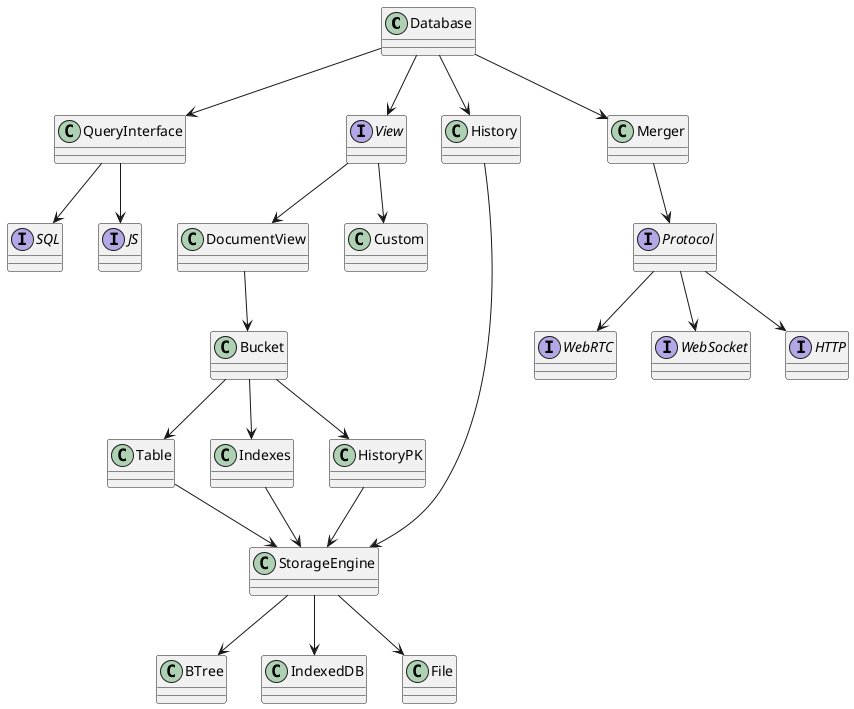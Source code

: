 @startuml
class Database
class QueryInterface
interface SQL
interface JS
interface View
class DocumentView
class Bucket
class Table
class Indexes
class HistoryPK
class StorageEngine
class BTree
class IndexedDB
class File
class History
class Merger
interface Protocol
interface WebRTC
interface WebSocket
interface HTTP

Database --> QueryInterface
Database --> View
Database --> History
Database --> Merger

QueryInterface --> SQL
QueryInterface --> JS

View --> DocumentView
View --> Custom

DocumentView --> Bucket

Bucket --> Table
Bucket --> Indexes
Bucket --> HistoryPK

Table --> StorageEngine
Indexes --> StorageEngine
HistoryPK --> StorageEngine
History -----> StorageEngine

StorageEngine --> BTree
StorageEngine --> IndexedDB
StorageEngine --> File

Merger --> Protocol

Protocol --> HTTP
Protocol --> WebSocket
Protocol --> WebRTC

@enduml
